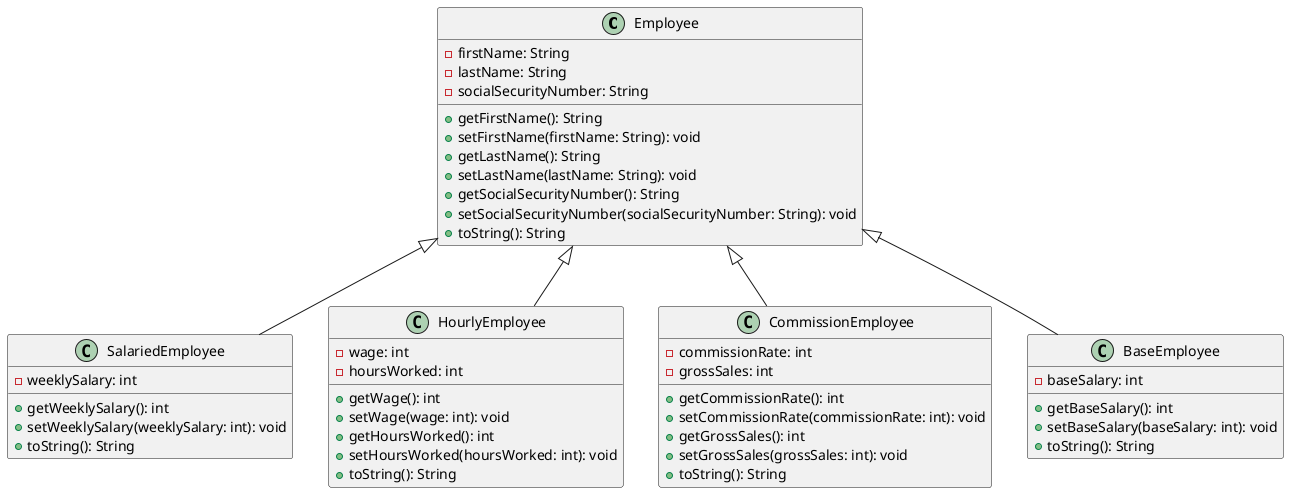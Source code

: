 @startuml
'https://plantuml.com/class-diagram


class Employee {
    - firstName: String
    - lastName: String
    - socialSecurityNumber: String

    + getFirstName(): String
    + setFirstName(firstName: String): void
    + getLastName(): String
    + setLastName(lastName: String): void
    + getSocialSecurityNumber(): String
    + setSocialSecurityNumber(socialSecurityNumber: String): void
    + toString(): String
}

class SalariedEmployee {
    - weeklySalary: int

    + getWeeklySalary(): int
    + setWeeklySalary(weeklySalary: int): void
    + toString(): String
}

class HourlyEmployee {
    - wage: int
    - hoursWorked: int

    + getWage(): int
    + setWage(wage: int): void
    + getHoursWorked(): int
    + setHoursWorked(hoursWorked: int): void
    + toString(): String
}

class CommissionEmployee {
    - commissionRate: int
    - grossSales: int

    + getCommissionRate(): int
    + setCommissionRate(commissionRate: int): void
    + getGrossSales(): int
    + setGrossSales(grossSales: int): void
    + toString(): String
}

class BaseEmployee {
    - baseSalary: int

    + getBaseSalary(): int
    + setBaseSalary(baseSalary: int): void
    + toString(): String
}

Employee <|-- SalariedEmployee
Employee <|-- HourlyEmployee
Employee <|-- CommissionEmployee
Employee <|-- BaseEmployee

@enduml